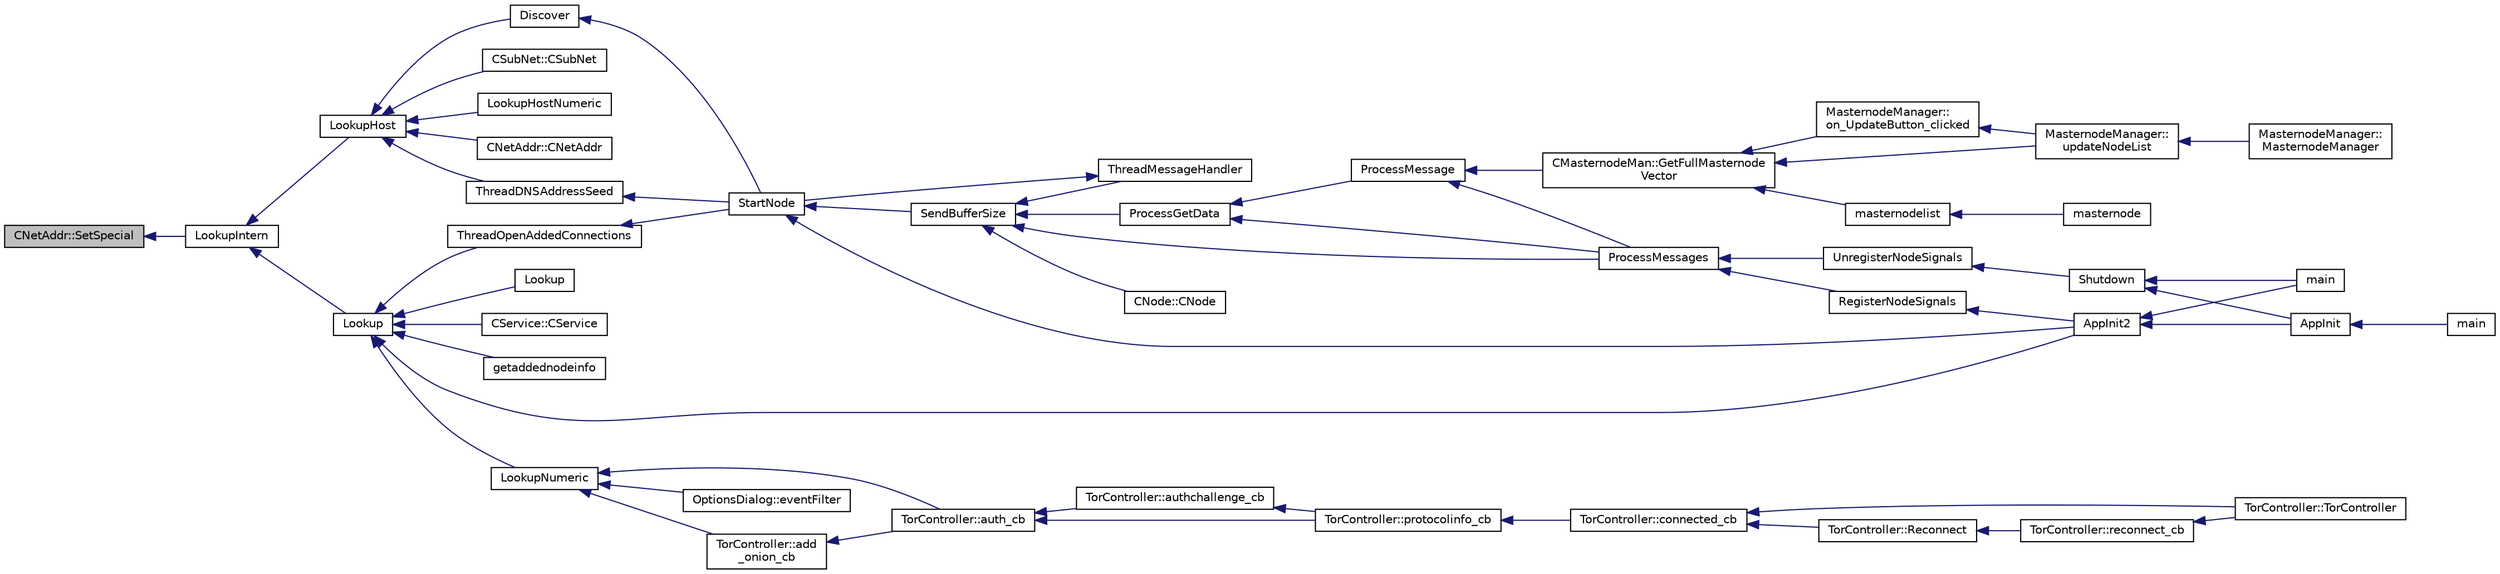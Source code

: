 digraph "CNetAddr::SetSpecial"
{
  edge [fontname="Helvetica",fontsize="10",labelfontname="Helvetica",labelfontsize="10"];
  node [fontname="Helvetica",fontsize="10",shape=record];
  rankdir="LR";
  Node882 [label="CNetAddr::SetSpecial",height=0.2,width=0.4,color="black", fillcolor="grey75", style="filled", fontcolor="black"];
  Node882 -> Node883 [dir="back",color="midnightblue",fontsize="10",style="solid",fontname="Helvetica"];
  Node883 [label="LookupIntern",height=0.2,width=0.4,color="black", fillcolor="white", style="filled",URL="$d0/d0e/netbase_8cpp.html#a9fee8268e1061be54e4826caf0258f9d"];
  Node883 -> Node884 [dir="back",color="midnightblue",fontsize="10",style="solid",fontname="Helvetica"];
  Node884 [label="LookupHost",height=0.2,width=0.4,color="black", fillcolor="white", style="filled",URL="$da/df0/netbase_8h.html#aa769980fbb4bac91f47d766765913f67"];
  Node884 -> Node885 [dir="back",color="midnightblue",fontsize="10",style="solid",fontname="Helvetica"];
  Node885 [label="ThreadDNSAddressSeed",height=0.2,width=0.4,color="black", fillcolor="white", style="filled",URL="$dd/d84/net_8cpp.html#ab2d8883b5524ec7b80d3b9535e73a3ed"];
  Node885 -> Node886 [dir="back",color="midnightblue",fontsize="10",style="solid",fontname="Helvetica"];
  Node886 [label="StartNode",height=0.2,width=0.4,color="black", fillcolor="white", style="filled",URL="$d7/d97/net_8h.html#a9396d8054e8f74959e9391871aaddde0"];
  Node886 -> Node887 [dir="back",color="midnightblue",fontsize="10",style="solid",fontname="Helvetica"];
  Node887 [label="AppInit2",height=0.2,width=0.4,color="black", fillcolor="white", style="filled",URL="$d8/dc0/init_8h.html#a1a4c1bfbf6ba1db77e988b89b9cadfd3",tooltip="Initialize ion. "];
  Node887 -> Node888 [dir="back",color="midnightblue",fontsize="10",style="solid",fontname="Helvetica"];
  Node888 [label="AppInit",height=0.2,width=0.4,color="black", fillcolor="white", style="filled",URL="$d4/d35/iond_8cpp.html#ac59316b767e6984e1285f0531275286b"];
  Node888 -> Node889 [dir="back",color="midnightblue",fontsize="10",style="solid",fontname="Helvetica"];
  Node889 [label="main",height=0.2,width=0.4,color="black", fillcolor="white", style="filled",URL="$d4/d35/iond_8cpp.html#a0ddf1224851353fc92bfbff6f499fa97"];
  Node887 -> Node890 [dir="back",color="midnightblue",fontsize="10",style="solid",fontname="Helvetica"];
  Node890 [label="main",height=0.2,width=0.4,color="black", fillcolor="white", style="filled",URL="$d5/d2d/ion_8cpp.html#a0ddf1224851353fc92bfbff6f499fa97"];
  Node886 -> Node891 [dir="back",color="midnightblue",fontsize="10",style="solid",fontname="Helvetica"];
  Node891 [label="SendBufferSize",height=0.2,width=0.4,color="black", fillcolor="white", style="filled",URL="$d7/d97/net_8h.html#a13f289d6233bd32b78a38793f76bdccb"];
  Node891 -> Node892 [dir="back",color="midnightblue",fontsize="10",style="solid",fontname="Helvetica"];
  Node892 [label="ProcessGetData",height=0.2,width=0.4,color="black", fillcolor="white", style="filled",URL="$df/d0a/main_8cpp.html#a3be415b83ecfe1f4215e0bd28c3b1eec"];
  Node892 -> Node893 [dir="back",color="midnightblue",fontsize="10",style="solid",fontname="Helvetica"];
  Node893 [label="ProcessMessage",height=0.2,width=0.4,color="black", fillcolor="white", style="filled",URL="$df/d0a/main_8cpp.html#a8ba92b1a4bce3c835e887a9073d17d8e"];
  Node893 -> Node894 [dir="back",color="midnightblue",fontsize="10",style="solid",fontname="Helvetica"];
  Node894 [label="ProcessMessages",height=0.2,width=0.4,color="black", fillcolor="white", style="filled",URL="$d4/dbf/main_8h.html#a196f9318f02448b85b28d612698934fd"];
  Node894 -> Node895 [dir="back",color="midnightblue",fontsize="10",style="solid",fontname="Helvetica"];
  Node895 [label="RegisterNodeSignals",height=0.2,width=0.4,color="black", fillcolor="white", style="filled",URL="$d4/dbf/main_8h.html#ab02615ff65f91d69f8d786ec900baa8a",tooltip="Register with a network node to receive its signals. "];
  Node895 -> Node887 [dir="back",color="midnightblue",fontsize="10",style="solid",fontname="Helvetica"];
  Node894 -> Node896 [dir="back",color="midnightblue",fontsize="10",style="solid",fontname="Helvetica"];
  Node896 [label="UnregisterNodeSignals",height=0.2,width=0.4,color="black", fillcolor="white", style="filled",URL="$d4/dbf/main_8h.html#a3ef0cc6e9d9d6435ee2a5569244d6ebd",tooltip="Unregister a network node. "];
  Node896 -> Node897 [dir="back",color="midnightblue",fontsize="10",style="solid",fontname="Helvetica"];
  Node897 [label="Shutdown",height=0.2,width=0.4,color="black", fillcolor="white", style="filled",URL="$d8/dc0/init_8h.html#ac5f038c2b480cf9ef5e19e3eba8dbaf9"];
  Node897 -> Node888 [dir="back",color="midnightblue",fontsize="10",style="solid",fontname="Helvetica"];
  Node897 -> Node890 [dir="back",color="midnightblue",fontsize="10",style="solid",fontname="Helvetica"];
  Node893 -> Node898 [dir="back",color="midnightblue",fontsize="10",style="solid",fontname="Helvetica"];
  Node898 [label="CMasternodeMan::GetFullMasternode\lVector",height=0.2,width=0.4,color="black", fillcolor="white", style="filled",URL="$dc/d6b/class_c_masternode_man.html#ab39e213a7601e1bef2eba1d5d63206f5"];
  Node898 -> Node899 [dir="back",color="midnightblue",fontsize="10",style="solid",fontname="Helvetica"];
  Node899 [label="MasternodeManager::\lupdateNodeList",height=0.2,width=0.4,color="black", fillcolor="white", style="filled",URL="$d9/d70/class_masternode_manager.html#a5485a8bd6ccf673027165cc1207dfae9"];
  Node899 -> Node900 [dir="back",color="midnightblue",fontsize="10",style="solid",fontname="Helvetica"];
  Node900 [label="MasternodeManager::\lMasternodeManager",height=0.2,width=0.4,color="black", fillcolor="white", style="filled",URL="$d9/d70/class_masternode_manager.html#ad18cb99065e056e6b791e2356de826bf"];
  Node898 -> Node901 [dir="back",color="midnightblue",fontsize="10",style="solid",fontname="Helvetica"];
  Node901 [label="MasternodeManager::\lon_UpdateButton_clicked",height=0.2,width=0.4,color="black", fillcolor="white", style="filled",URL="$d9/d70/class_masternode_manager.html#ae8d07b4d869e3eb09fe1be445eff0430"];
  Node901 -> Node899 [dir="back",color="midnightblue",fontsize="10",style="solid",fontname="Helvetica"];
  Node898 -> Node902 [dir="back",color="midnightblue",fontsize="10",style="solid",fontname="Helvetica"];
  Node902 [label="masternodelist",height=0.2,width=0.4,color="black", fillcolor="white", style="filled",URL="$d5/d6b/rpcstashedsend_8cpp.html#a3a7ed7e37f21eb2912afc6e776f7236c"];
  Node902 -> Node903 [dir="back",color="midnightblue",fontsize="10",style="solid",fontname="Helvetica"];
  Node903 [label="masternode",height=0.2,width=0.4,color="black", fillcolor="white", style="filled",URL="$d5/d6b/rpcstashedsend_8cpp.html#a30609e443aeb47c29ed0878d16b1b5e1"];
  Node892 -> Node894 [dir="back",color="midnightblue",fontsize="10",style="solid",fontname="Helvetica"];
  Node891 -> Node894 [dir="back",color="midnightblue",fontsize="10",style="solid",fontname="Helvetica"];
  Node891 -> Node904 [dir="back",color="midnightblue",fontsize="10",style="solid",fontname="Helvetica"];
  Node904 [label="ThreadMessageHandler",height=0.2,width=0.4,color="black", fillcolor="white", style="filled",URL="$dd/d84/net_8cpp.html#a379b0d3521bdd62ac296f219d70c4e30"];
  Node904 -> Node886 [dir="back",color="midnightblue",fontsize="10",style="solid",fontname="Helvetica"];
  Node891 -> Node905 [dir="back",color="midnightblue",fontsize="10",style="solid",fontname="Helvetica"];
  Node905 [label="CNode::CNode",height=0.2,width=0.4,color="black", fillcolor="white", style="filled",URL="$d1/d64/class_c_node.html#a51556705550511146245b9fb2fec09c1"];
  Node884 -> Node906 [dir="back",color="midnightblue",fontsize="10",style="solid",fontname="Helvetica"];
  Node906 [label="Discover",height=0.2,width=0.4,color="black", fillcolor="white", style="filled",URL="$dd/d84/net_8cpp.html#a048eb0919e57aa88134e1afad7ee1ecb"];
  Node906 -> Node886 [dir="back",color="midnightblue",fontsize="10",style="solid",fontname="Helvetica"];
  Node884 -> Node907 [dir="back",color="midnightblue",fontsize="10",style="solid",fontname="Helvetica"];
  Node907 [label="LookupHostNumeric",height=0.2,width=0.4,color="black", fillcolor="white", style="filled",URL="$da/df0/netbase_8h.html#a87dbb7d2897ad9256eaae546cf061744"];
  Node884 -> Node908 [dir="back",color="midnightblue",fontsize="10",style="solid",fontname="Helvetica"];
  Node908 [label="CNetAddr::CNetAddr",height=0.2,width=0.4,color="black", fillcolor="white", style="filled",URL="$d3/dc3/class_c_net_addr.html#a3549332f92d95ccadf262bdce9f4eacf"];
  Node884 -> Node909 [dir="back",color="midnightblue",fontsize="10",style="solid",fontname="Helvetica"];
  Node909 [label="CSubNet::CSubNet",height=0.2,width=0.4,color="black", fillcolor="white", style="filled",URL="$d9/d87/class_c_sub_net.html#a6e8cd7a5e46e93d3ad62896dcb5a5a78"];
  Node883 -> Node910 [dir="back",color="midnightblue",fontsize="10",style="solid",fontname="Helvetica"];
  Node910 [label="Lookup",height=0.2,width=0.4,color="black", fillcolor="white", style="filled",URL="$da/df0/netbase_8h.html#ac025429411c7622b9781b0e5ecfb9bc2"];
  Node910 -> Node887 [dir="back",color="midnightblue",fontsize="10",style="solid",fontname="Helvetica"];
  Node910 -> Node911 [dir="back",color="midnightblue",fontsize="10",style="solid",fontname="Helvetica"];
  Node911 [label="ThreadOpenAddedConnections",height=0.2,width=0.4,color="black", fillcolor="white", style="filled",URL="$dd/d84/net_8cpp.html#a2d1ca95557ae336582b886a251e7fe94"];
  Node911 -> Node886 [dir="back",color="midnightblue",fontsize="10",style="solid",fontname="Helvetica"];
  Node910 -> Node912 [dir="back",color="midnightblue",fontsize="10",style="solid",fontname="Helvetica"];
  Node912 [label="Lookup",height=0.2,width=0.4,color="black", fillcolor="white", style="filled",URL="$da/df0/netbase_8h.html#a8e970007e4314e4cefa5895944ed74d8"];
  Node910 -> Node913 [dir="back",color="midnightblue",fontsize="10",style="solid",fontname="Helvetica"];
  Node913 [label="LookupNumeric",height=0.2,width=0.4,color="black", fillcolor="white", style="filled",URL="$da/df0/netbase_8h.html#a5b18d70f02be9dc489da605ff487cc66"];
  Node913 -> Node914 [dir="back",color="midnightblue",fontsize="10",style="solid",fontname="Helvetica"];
  Node914 [label="OptionsDialog::eventFilter",height=0.2,width=0.4,color="black", fillcolor="white", style="filled",URL="$db/d61/class_options_dialog.html#abf2b8046ca9bce3f2c1f04e329468983"];
  Node913 -> Node915 [dir="back",color="midnightblue",fontsize="10",style="solid",fontname="Helvetica"];
  Node915 [label="TorController::add\l_onion_cb",height=0.2,width=0.4,color="black", fillcolor="white", style="filled",URL="$da/dd9/class_tor_controller.html#a78b762c14a006b2f509261a95963ff67",tooltip="Callback for ADD_ONION result. "];
  Node915 -> Node916 [dir="back",color="midnightblue",fontsize="10",style="solid",fontname="Helvetica"];
  Node916 [label="TorController::auth_cb",height=0.2,width=0.4,color="black", fillcolor="white", style="filled",URL="$da/dd9/class_tor_controller.html#ae36bc33cb3088384517c68f71e9944ce",tooltip="Callback for AUTHENTICATE result. "];
  Node916 -> Node917 [dir="back",color="midnightblue",fontsize="10",style="solid",fontname="Helvetica"];
  Node917 [label="TorController::authchallenge_cb",height=0.2,width=0.4,color="black", fillcolor="white", style="filled",URL="$da/dd9/class_tor_controller.html#a86f1396b9f242183ffe777e0951eb997",tooltip="Callback for AUTHCHALLENGE result. "];
  Node917 -> Node918 [dir="back",color="midnightblue",fontsize="10",style="solid",fontname="Helvetica"];
  Node918 [label="TorController::protocolinfo_cb",height=0.2,width=0.4,color="black", fillcolor="white", style="filled",URL="$da/dd9/class_tor_controller.html#aee36fcd1cd60d7f4eb007d909894b1c3",tooltip="Callback for PROTOCOLINFO result. "];
  Node918 -> Node919 [dir="back",color="midnightblue",fontsize="10",style="solid",fontname="Helvetica"];
  Node919 [label="TorController::connected_cb",height=0.2,width=0.4,color="black", fillcolor="white", style="filled",URL="$da/dd9/class_tor_controller.html#a59d56a1525a08235b07dd9eadbae0d1f",tooltip="Callback after successful connection. "];
  Node919 -> Node920 [dir="back",color="midnightblue",fontsize="10",style="solid",fontname="Helvetica"];
  Node920 [label="TorController::TorController",height=0.2,width=0.4,color="black", fillcolor="white", style="filled",URL="$da/dd9/class_tor_controller.html#ab38d90df15a9e3f2c6e1f4f24073a64e"];
  Node919 -> Node921 [dir="back",color="midnightblue",fontsize="10",style="solid",fontname="Helvetica"];
  Node921 [label="TorController::Reconnect",height=0.2,width=0.4,color="black", fillcolor="white", style="filled",URL="$da/dd9/class_tor_controller.html#ae5d4304836fce79574ec540c5ada8269",tooltip="Reconnect, after getting disconnected. "];
  Node921 -> Node922 [dir="back",color="midnightblue",fontsize="10",style="solid",fontname="Helvetica"];
  Node922 [label="TorController::reconnect_cb",height=0.2,width=0.4,color="black", fillcolor="white", style="filled",URL="$da/dd9/class_tor_controller.html#a2fa9614b4fa0e24c57f443b3c56f835c",tooltip="Callback for reconnect timer. "];
  Node922 -> Node920 [dir="back",color="midnightblue",fontsize="10",style="solid",fontname="Helvetica"];
  Node916 -> Node918 [dir="back",color="midnightblue",fontsize="10",style="solid",fontname="Helvetica"];
  Node913 -> Node916 [dir="back",color="midnightblue",fontsize="10",style="solid",fontname="Helvetica"];
  Node910 -> Node923 [dir="back",color="midnightblue",fontsize="10",style="solid",fontname="Helvetica"];
  Node923 [label="CService::CService",height=0.2,width=0.4,color="black", fillcolor="white", style="filled",URL="$d3/dcc/class_c_service.html#ab8f5f4ae4e99a4edad8ba48642e36137"];
  Node910 -> Node924 [dir="back",color="midnightblue",fontsize="10",style="solid",fontname="Helvetica"];
  Node924 [label="getaddednodeinfo",height=0.2,width=0.4,color="black", fillcolor="white", style="filled",URL="$df/dab/rpcnet_8cpp.html#a2a6994d3b180c8e9ce81e0da65a41bb3"];
}
